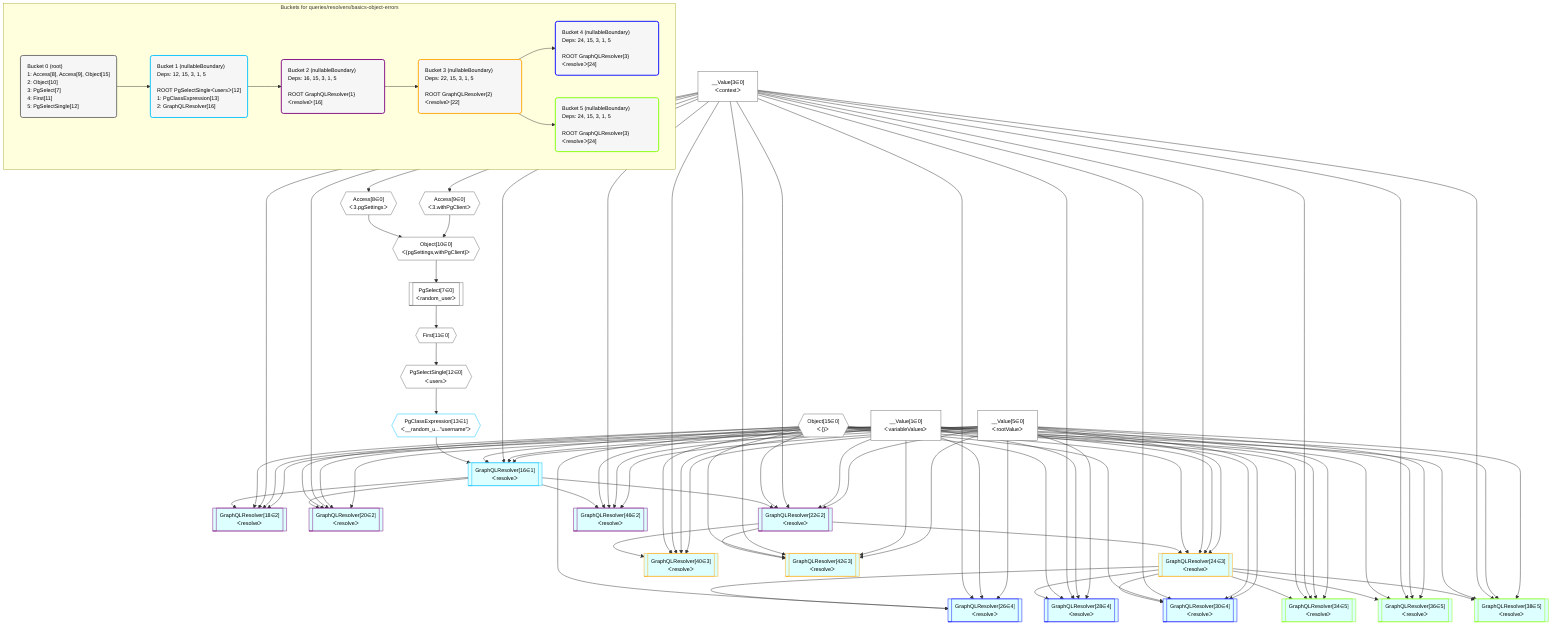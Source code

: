 %%{init: {'themeVariables': { 'fontSize': '12px'}}}%%
graph TD
    classDef path fill:#eee,stroke:#000,color:#000
    classDef plan fill:#fff,stroke-width:1px,color:#000
    classDef itemplan fill:#fff,stroke-width:2px,color:#000
    classDef unbatchedplan fill:#dff,stroke-width:1px,color:#000
    classDef sideeffectplan fill:#fcc,stroke-width:2px,color:#000
    classDef bucket fill:#f6f6f6,color:#000,stroke-width:2px,text-align:left


    %% define steps
    __Value1["__Value[1∈0]<br />ᐸvariableValuesᐳ"]:::plan
    __Value3["__Value[3∈0]<br />ᐸcontextᐳ"]:::plan
    __Value5["__Value[5∈0]<br />ᐸrootValueᐳ"]:::plan
    Access8{{"Access[8∈0]<br />ᐸ3.pgSettingsᐳ"}}:::plan
    Access9{{"Access[9∈0]<br />ᐸ3.withPgClientᐳ"}}:::plan
    Object10{{"Object[10∈0]<br />ᐸ{pgSettings,withPgClient}ᐳ"}}:::plan
    PgSelect7[["PgSelect[7∈0]<br />ᐸrandom_userᐳ"]]:::plan
    First11{{"First[11∈0]"}}:::plan
    PgSelectSingle12{{"PgSelectSingle[12∈0]<br />ᐸusersᐳ"}}:::plan
    PgClassExpression13{{"PgClassExpression[13∈1]<br />ᐸ__random_u...”username”ᐳ"}}:::plan
    Object15{{"Object[15∈0]<br />ᐸ{}ᐳ"}}:::plan
    GraphQLResolver16[["GraphQLResolver[16∈1]<br />ᐸresolveᐳ"]]:::unbatchedplan
    GraphQLResolver18[["GraphQLResolver[18∈2]<br />ᐸresolveᐳ"]]:::unbatchedplan
    GraphQLResolver20[["GraphQLResolver[20∈2]<br />ᐸresolveᐳ"]]:::unbatchedplan
    GraphQLResolver22[["GraphQLResolver[22∈2]<br />ᐸresolveᐳ"]]:::unbatchedplan
    GraphQLResolver24[["GraphQLResolver[24∈3]<br />ᐸresolveᐳ"]]:::unbatchedplan
    GraphQLResolver26[["GraphQLResolver[26∈4]<br />ᐸresolveᐳ"]]:::unbatchedplan
    GraphQLResolver28[["GraphQLResolver[28∈4]<br />ᐸresolveᐳ"]]:::unbatchedplan
    GraphQLResolver30[["GraphQLResolver[30∈4]<br />ᐸresolveᐳ"]]:::unbatchedplan
    GraphQLResolver34[["GraphQLResolver[34∈5]<br />ᐸresolveᐳ"]]:::unbatchedplan
    GraphQLResolver36[["GraphQLResolver[36∈5]<br />ᐸresolveᐳ"]]:::unbatchedplan
    GraphQLResolver38[["GraphQLResolver[38∈5]<br />ᐸresolveᐳ"]]:::unbatchedplan
    GraphQLResolver40[["GraphQLResolver[40∈3]<br />ᐸresolveᐳ"]]:::unbatchedplan
    GraphQLResolver42[["GraphQLResolver[42∈3]<br />ᐸresolveᐳ"]]:::unbatchedplan
    GraphQLResolver46[["GraphQLResolver[46∈2]<br />ᐸresolveᐳ"]]:::unbatchedplan

    %% plan dependencies
    __Value3 --> Access8
    __Value3 --> Access9
    Access8 & Access9 --> Object10
    Object10 --> PgSelect7
    PgSelect7 --> First11
    First11 --> PgSelectSingle12
    PgSelectSingle12 --> PgClassExpression13
    PgClassExpression13 & Object15 & __Value3 & __Value1 & __Value5 --> GraphQLResolver16
    GraphQLResolver16 & Object15 & __Value3 & __Value1 & __Value5 --> GraphQLResolver18
    GraphQLResolver16 & Object15 & __Value3 & __Value1 & __Value5 --> GraphQLResolver20
    GraphQLResolver16 & Object15 & __Value3 & __Value1 & __Value5 --> GraphQLResolver22
    GraphQLResolver22 & Object15 & __Value3 & __Value1 & __Value5 --> GraphQLResolver24
    GraphQLResolver24 & Object15 & __Value3 & __Value1 & __Value5 --> GraphQLResolver26
    GraphQLResolver24 & Object15 & __Value3 & __Value1 & __Value5 --> GraphQLResolver28
    GraphQLResolver24 & Object15 & __Value3 & __Value1 & __Value5 --> GraphQLResolver30
    GraphQLResolver24 & Object15 & __Value3 & __Value1 & __Value5 --> GraphQLResolver34
    GraphQLResolver24 & Object15 & __Value3 & __Value1 & __Value5 --> GraphQLResolver36
    GraphQLResolver24 & Object15 & __Value3 & __Value1 & __Value5 --> GraphQLResolver38
    GraphQLResolver22 & Object15 & __Value3 & __Value1 & __Value5 --> GraphQLResolver40
    GraphQLResolver22 & Object15 & __Value3 & __Value1 & __Value5 --> GraphQLResolver42
    GraphQLResolver16 & Object15 & __Value3 & __Value1 & __Value5 --> GraphQLResolver46

    subgraph "Buckets for queries/resolvers/basics-object-errors"
    Bucket0("Bucket 0 (root)<br />1: Access[8], Access[9], Object[15]<br />2: Object[10]<br />3: PgSelect[7]<br />4: First[11]<br />5: PgSelectSingle[12]"):::bucket
    classDef bucket0 stroke:#696969
    class Bucket0,__Value1,__Value3,__Value5,PgSelect7,Access8,Access9,Object10,First11,PgSelectSingle12,Object15 bucket0
    Bucket1("Bucket 1 (nullableBoundary)<br />Deps: 12, 15, 3, 1, 5<br /><br />ROOT PgSelectSingleᐸusersᐳ[12]<br />1: PgClassExpression[13]<br />2: GraphQLResolver[16]"):::bucket
    classDef bucket1 stroke:#00bfff
    class Bucket1,PgClassExpression13,GraphQLResolver16 bucket1
    Bucket2("Bucket 2 (nullableBoundary)<br />Deps: 16, 15, 3, 1, 5<br /><br />ROOT GraphQLResolver{1}ᐸresolveᐳ[16]"):::bucket
    classDef bucket2 stroke:#7f007f
    class Bucket2,GraphQLResolver18,GraphQLResolver20,GraphQLResolver22,GraphQLResolver46 bucket2
    Bucket3("Bucket 3 (nullableBoundary)<br />Deps: 22, 15, 3, 1, 5<br /><br />ROOT GraphQLResolver{2}ᐸresolveᐳ[22]"):::bucket
    classDef bucket3 stroke:#ffa500
    class Bucket3,GraphQLResolver24,GraphQLResolver40,GraphQLResolver42 bucket3
    Bucket4("Bucket 4 (nullableBoundary)<br />Deps: 24, 15, 3, 1, 5<br /><br />ROOT GraphQLResolver{3}ᐸresolveᐳ[24]"):::bucket
    classDef bucket4 stroke:#0000ff
    class Bucket4,GraphQLResolver26,GraphQLResolver28,GraphQLResolver30 bucket4
    Bucket5("Bucket 5 (nullableBoundary)<br />Deps: 24, 15, 3, 1, 5<br /><br />ROOT GraphQLResolver{3}ᐸresolveᐳ[24]"):::bucket
    classDef bucket5 stroke:#7fff00
    class Bucket5,GraphQLResolver34,GraphQLResolver36,GraphQLResolver38 bucket5
    Bucket0 --> Bucket1
    Bucket1 --> Bucket2
    Bucket2 --> Bucket3
    Bucket3 --> Bucket4 & Bucket5
    end